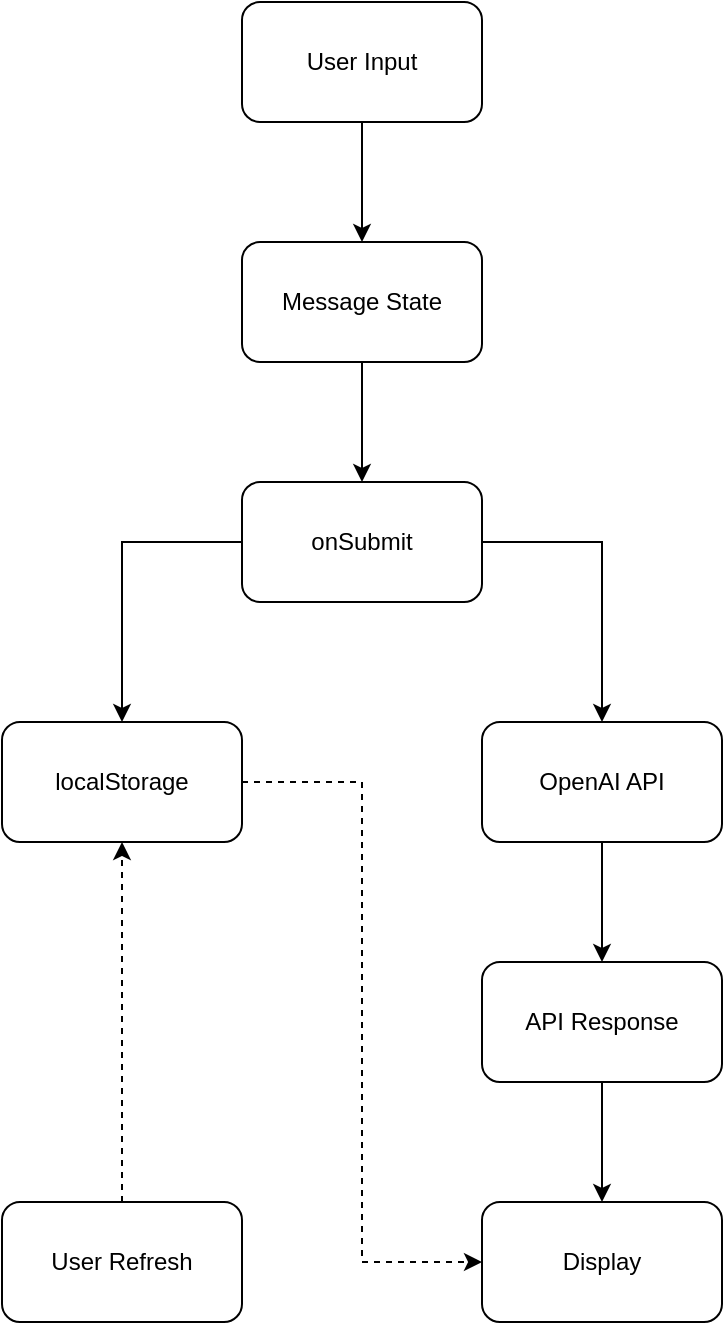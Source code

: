 <mxfile version="24.6.4" type="github">
  <diagram id="C5RBs43oDa-KdzZeNtuy" name="Page-1">
    <mxGraphModel dx="836" dy="1103" grid="1" gridSize="10" guides="1" tooltips="1" connect="1" arrows="1" fold="1" page="1" pageScale="1" pageWidth="827" pageHeight="1169" math="0" shadow="0">
      <root>
        <mxCell id="WIyWlLk6GJQsqaUBKTNV-0" />
        <mxCell id="WIyWlLk6GJQsqaUBKTNV-1" parent="WIyWlLk6GJQsqaUBKTNV-0" />
        <mxCell id="0uDZUke51LlT-IafIDJ8-2" style="edgeStyle=orthogonalEdgeStyle;rounded=0;orthogonalLoop=1;jettySize=auto;html=1;exitX=0.5;exitY=1;exitDx=0;exitDy=0;" edge="1" parent="WIyWlLk6GJQsqaUBKTNV-1" source="0uDZUke51LlT-IafIDJ8-0" target="0uDZUke51LlT-IafIDJ8-1">
          <mxGeometry relative="1" as="geometry" />
        </mxCell>
        <mxCell id="0uDZUke51LlT-IafIDJ8-0" value="User Input" style="rounded=1;whiteSpace=wrap;html=1;" vertex="1" parent="WIyWlLk6GJQsqaUBKTNV-1">
          <mxGeometry x="354" y="80" width="120" height="60" as="geometry" />
        </mxCell>
        <mxCell id="0uDZUke51LlT-IafIDJ8-4" style="edgeStyle=orthogonalEdgeStyle;rounded=0;orthogonalLoop=1;jettySize=auto;html=1;exitX=0.5;exitY=1;exitDx=0;exitDy=0;" edge="1" parent="WIyWlLk6GJQsqaUBKTNV-1" source="0uDZUke51LlT-IafIDJ8-1" target="0uDZUke51LlT-IafIDJ8-3">
          <mxGeometry relative="1" as="geometry" />
        </mxCell>
        <mxCell id="0uDZUke51LlT-IafIDJ8-1" value="Message State" style="rounded=1;whiteSpace=wrap;html=1;" vertex="1" parent="WIyWlLk6GJQsqaUBKTNV-1">
          <mxGeometry x="354" y="200" width="120" height="60" as="geometry" />
        </mxCell>
        <mxCell id="0uDZUke51LlT-IafIDJ8-6" style="edgeStyle=orthogonalEdgeStyle;rounded=0;orthogonalLoop=1;jettySize=auto;html=1;exitX=0;exitY=0.5;exitDx=0;exitDy=0;entryX=0.5;entryY=0;entryDx=0;entryDy=0;" edge="1" parent="WIyWlLk6GJQsqaUBKTNV-1" source="0uDZUke51LlT-IafIDJ8-3" target="0uDZUke51LlT-IafIDJ8-5">
          <mxGeometry relative="1" as="geometry" />
        </mxCell>
        <mxCell id="0uDZUke51LlT-IafIDJ8-8" style="edgeStyle=orthogonalEdgeStyle;rounded=0;orthogonalLoop=1;jettySize=auto;html=1;exitX=1;exitY=0.5;exitDx=0;exitDy=0;entryX=0.5;entryY=0;entryDx=0;entryDy=0;" edge="1" parent="WIyWlLk6GJQsqaUBKTNV-1" source="0uDZUke51LlT-IafIDJ8-3" target="0uDZUke51LlT-IafIDJ8-7">
          <mxGeometry relative="1" as="geometry" />
        </mxCell>
        <mxCell id="0uDZUke51LlT-IafIDJ8-3" value="onSubmit" style="rounded=1;whiteSpace=wrap;html=1;" vertex="1" parent="WIyWlLk6GJQsqaUBKTNV-1">
          <mxGeometry x="354" y="320" width="120" height="60" as="geometry" />
        </mxCell>
        <mxCell id="0uDZUke51LlT-IafIDJ8-15" style="edgeStyle=orthogonalEdgeStyle;rounded=0;orthogonalLoop=1;jettySize=auto;html=1;exitX=1;exitY=0.5;exitDx=0;exitDy=0;entryX=0;entryY=0.5;entryDx=0;entryDy=0;dashed=1;" edge="1" parent="WIyWlLk6GJQsqaUBKTNV-1" source="0uDZUke51LlT-IafIDJ8-5" target="0uDZUke51LlT-IafIDJ8-11">
          <mxGeometry relative="1" as="geometry" />
        </mxCell>
        <mxCell id="0uDZUke51LlT-IafIDJ8-5" value="localStorage" style="rounded=1;whiteSpace=wrap;html=1;" vertex="1" parent="WIyWlLk6GJQsqaUBKTNV-1">
          <mxGeometry x="234" y="440" width="120" height="60" as="geometry" />
        </mxCell>
        <mxCell id="0uDZUke51LlT-IafIDJ8-10" style="edgeStyle=orthogonalEdgeStyle;rounded=0;orthogonalLoop=1;jettySize=auto;html=1;exitX=0.5;exitY=1;exitDx=0;exitDy=0;entryX=0.5;entryY=0;entryDx=0;entryDy=0;" edge="1" parent="WIyWlLk6GJQsqaUBKTNV-1" source="0uDZUke51LlT-IafIDJ8-7" target="0uDZUke51LlT-IafIDJ8-9">
          <mxGeometry relative="1" as="geometry" />
        </mxCell>
        <mxCell id="0uDZUke51LlT-IafIDJ8-7" value="OpenAI API" style="rounded=1;whiteSpace=wrap;html=1;" vertex="1" parent="WIyWlLk6GJQsqaUBKTNV-1">
          <mxGeometry x="474" y="440" width="120" height="60" as="geometry" />
        </mxCell>
        <mxCell id="0uDZUke51LlT-IafIDJ8-12" style="edgeStyle=orthogonalEdgeStyle;rounded=0;orthogonalLoop=1;jettySize=auto;html=1;exitX=0.5;exitY=1;exitDx=0;exitDy=0;entryX=0.5;entryY=0;entryDx=0;entryDy=0;" edge="1" parent="WIyWlLk6GJQsqaUBKTNV-1" source="0uDZUke51LlT-IafIDJ8-9" target="0uDZUke51LlT-IafIDJ8-11">
          <mxGeometry relative="1" as="geometry" />
        </mxCell>
        <mxCell id="0uDZUke51LlT-IafIDJ8-9" value="API Response" style="rounded=1;whiteSpace=wrap;html=1;" vertex="1" parent="WIyWlLk6GJQsqaUBKTNV-1">
          <mxGeometry x="474" y="560" width="120" height="60" as="geometry" />
        </mxCell>
        <mxCell id="0uDZUke51LlT-IafIDJ8-11" value="Display" style="rounded=1;whiteSpace=wrap;html=1;" vertex="1" parent="WIyWlLk6GJQsqaUBKTNV-1">
          <mxGeometry x="474" y="680" width="120" height="60" as="geometry" />
        </mxCell>
        <mxCell id="0uDZUke51LlT-IafIDJ8-14" style="edgeStyle=orthogonalEdgeStyle;rounded=0;orthogonalLoop=1;jettySize=auto;html=1;exitX=0.5;exitY=0;exitDx=0;exitDy=0;entryX=0.5;entryY=1;entryDx=0;entryDy=0;dashed=1;" edge="1" parent="WIyWlLk6GJQsqaUBKTNV-1" source="0uDZUke51LlT-IafIDJ8-13" target="0uDZUke51LlT-IafIDJ8-5">
          <mxGeometry relative="1" as="geometry" />
        </mxCell>
        <mxCell id="0uDZUke51LlT-IafIDJ8-13" value="User Refresh" style="rounded=1;whiteSpace=wrap;html=1;" vertex="1" parent="WIyWlLk6GJQsqaUBKTNV-1">
          <mxGeometry x="234" y="680" width="120" height="60" as="geometry" />
        </mxCell>
      </root>
    </mxGraphModel>
  </diagram>
</mxfile>
